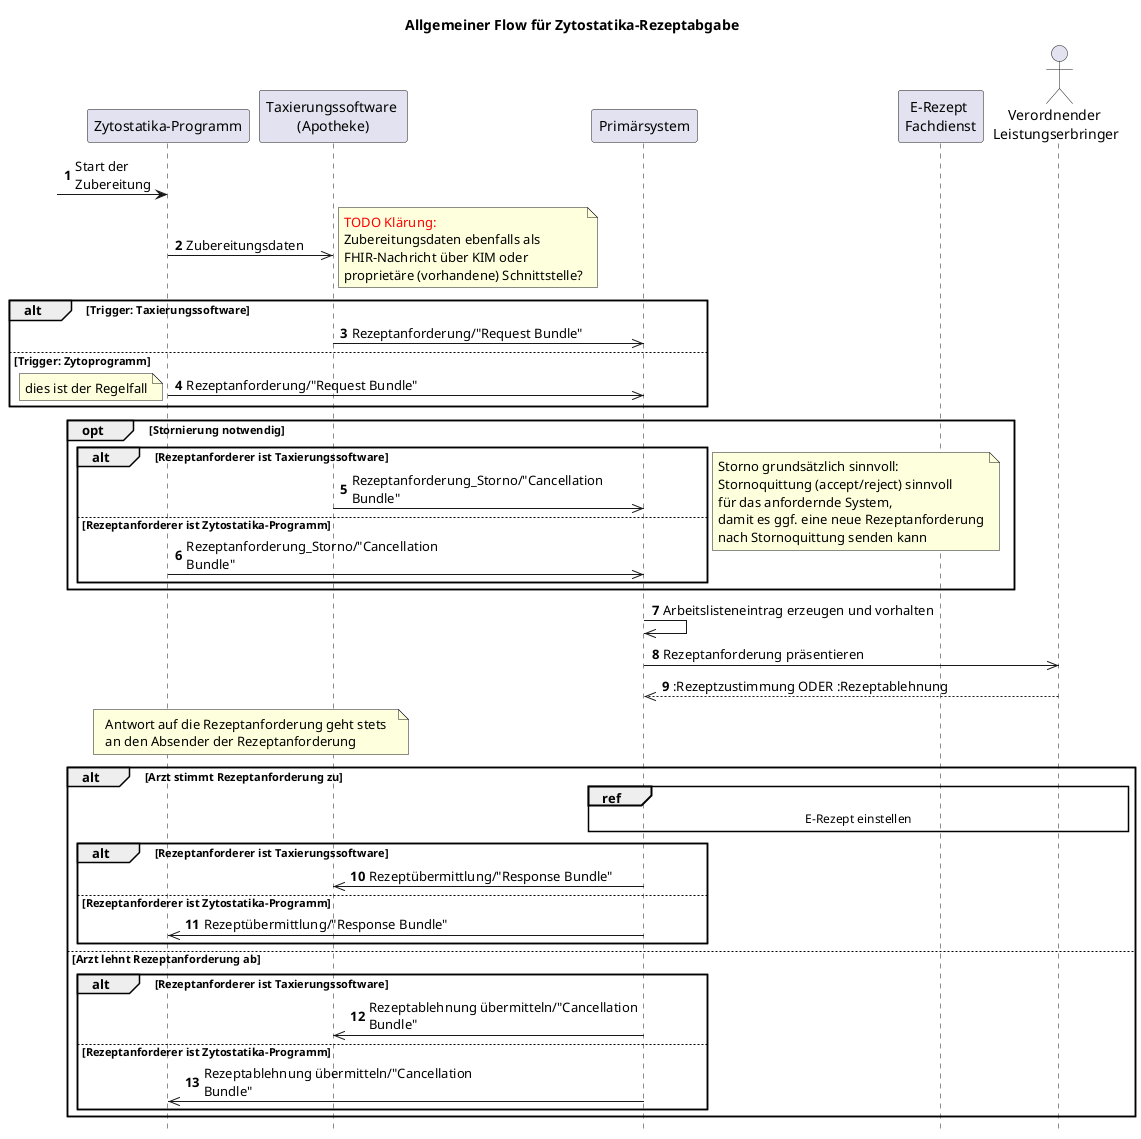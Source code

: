 @startuml


skinparam maxMessageSize 300

title Allgemeiner Flow für Zytostatika-Rezeptabgabe
hide footbox
autonumber


participant "Zytostatika-Programm" as Zytoprogramm
participant "Taxierungssoftware \n(Apotheke)" as Taxierungssoftware
participant "Primärsystem" as PS
participant "E-Rezept \nFachdienst" as erpFD
actor "Verordnender \nLeistungserbringer" as Arzt

?-> Zytoprogramm: Start der \nZubereitung

Zytoprogramm ->> Taxierungssoftware: Zubereitungsdaten
note right
    <font color=red>TODO Klärung:</font>
    Zubereitungsdaten ebenfalls als
    FHIR-Nachricht über KIM oder
    proprietäre (vorhandene) Schnittstelle?
end note

alt Trigger: Taxierungssoftware
    Taxierungssoftware ->> PS: Rezeptanforderung/"Request Bundle"
else Trigger: Zytoprogramm
    Zytoprogramm ->> PS: Rezeptanforderung/"Request Bundle"
    note left
        dies ist der Regelfall
    end note
end

opt Stornierung notwendig
    alt Rezeptanforderer ist Taxierungssoftware
        Taxierungssoftware ->> PS: Rezeptanforderung_Storno/"Cancellation Bundle"
    else Rezeptanforderer ist Zytostatika-Programm
        Zytoprogramm ->> PS: Rezeptanforderung_Storno/"Cancellation Bundle"
    end
    note right
        Storno grundsätzlich sinnvoll:
        Stornoquittung (accept/reject) sinnvoll
        für das anfordernde System, 
        damit es ggf. eine neue Rezeptanforderung
        nach Stornoquittung senden kann
    end note
end

PS ->> PS: Arbeitslisteneintrag erzeugen und vorhalten

PS ->> Arzt: Rezeptanforderung präsentieren
return :Rezeptzustimmung ODER :Rezeptablehnung

note over Zytoprogramm, Taxierungssoftware
    Antwort auf die Rezeptanforderung geht stets
    an den Absender der Rezeptanforderung
end note

alt Arzt stimmt Rezeptanforderung zu
    ref over Arzt, PS, erpFD #lightyellow
        E-Rezept einstellen
    end ref
    alt Rezeptanforderer ist Taxierungssoftware
        PS ->> Taxierungssoftware: Rezeptübermittlung/"Response Bundle"
    else Rezeptanforderer ist Zytostatika-Programm
        PS ->> Zytoprogramm: Rezeptübermittlung/"Response Bundle"
    end
else Arzt lehnt Rezeptanforderung ab
    alt Rezeptanforderer ist Taxierungssoftware
        PS ->> Taxierungssoftware: Rezeptablehnung übermitteln/"Cancellation Bundle"
    else Rezeptanforderer ist Zytostatika-Programm
        PS ->> Zytoprogramm: Rezeptablehnung übermitteln/"Cancellation Bundle"
    end
end

@enduml